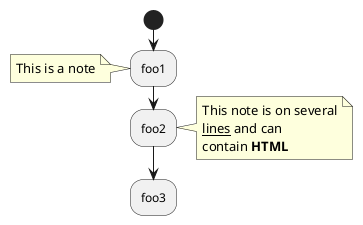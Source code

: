 {
  "sha1": "fwgaluq3djjz0r5w1u45zts2vtl1lm3",
  "insertion": {
    "when": "2024-06-01T09:03:06.809Z",
    "user": "plantuml@gmail.com"
  }
}
@startuml
start
:foo1;
note left: This is a note
:foo2;
note right
  This note is on several
  <u>lines</u> and can
  contain <b>HTML</b>
end note
:foo3;
@enduml
